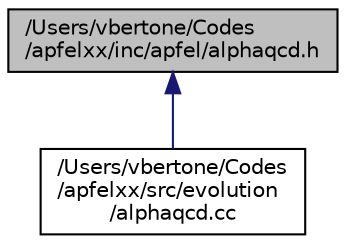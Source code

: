 digraph "/Users/vbertone/Codes/apfelxx/inc/apfel/alphaqcd.h"
{
  edge [fontname="Helvetica",fontsize="10",labelfontname="Helvetica",labelfontsize="10"];
  node [fontname="Helvetica",fontsize="10",shape=record];
  Node7 [label="/Users/vbertone/Codes\l/apfelxx/inc/apfel/alphaqcd.h",height=0.2,width=0.4,color="black", fillcolor="grey75", style="filled", fontcolor="black"];
  Node7 -> Node8 [dir="back",color="midnightblue",fontsize="10",style="solid",fontname="Helvetica"];
  Node8 [label="/Users/vbertone/Codes\l/apfelxx/src/evolution\l/alphaqcd.cc",height=0.2,width=0.4,color="black", fillcolor="white", style="filled",URL="$a00017.html"];
}
